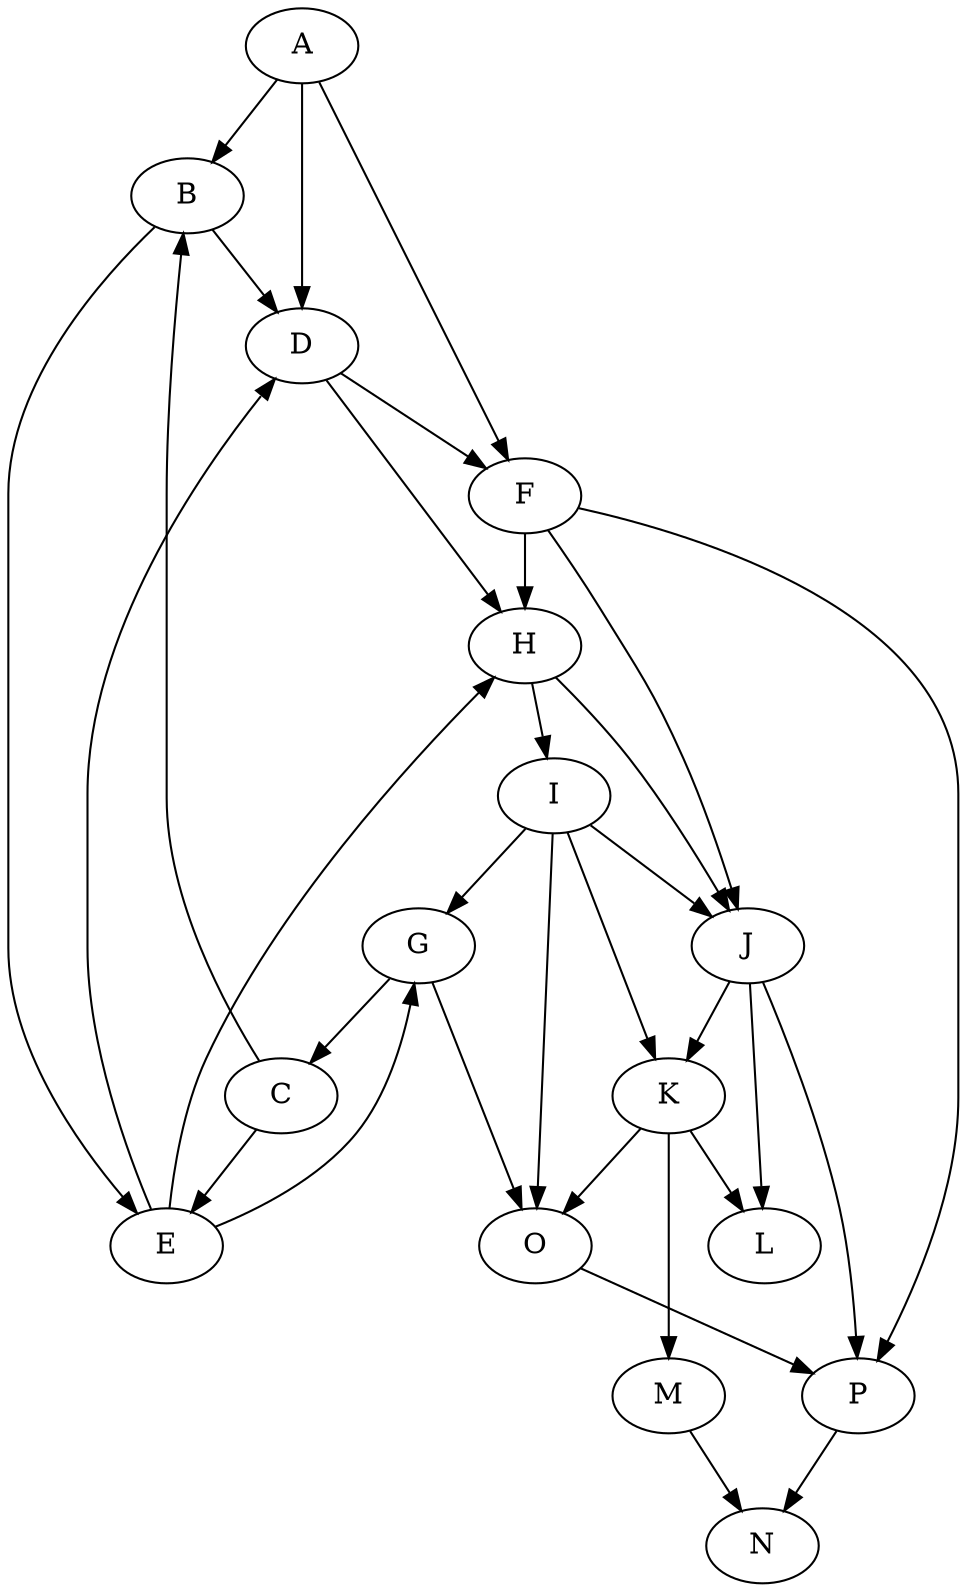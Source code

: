 strict digraph  {
    A -> B;
	A -> D;
	A -> F;
	B -> D;
	B -> E;
	C -> B;
	C -> E;
	D -> F;
	D -> H;
	E -> D;
	E -> H;
	E -> G;
	F -> H;
	F -> J;
	F -> P;
	G -> C;
	G -> O;
	H -> I;
	H -> J;
	I -> K;
	I -> O;
	I -> J;
	I -> G;
	J -> K;
	J -> L;
	J -> P;
	K -> O;
	K -> M;
	K -> L;
	M -> N;
	P -> N;
	O -> P;


}